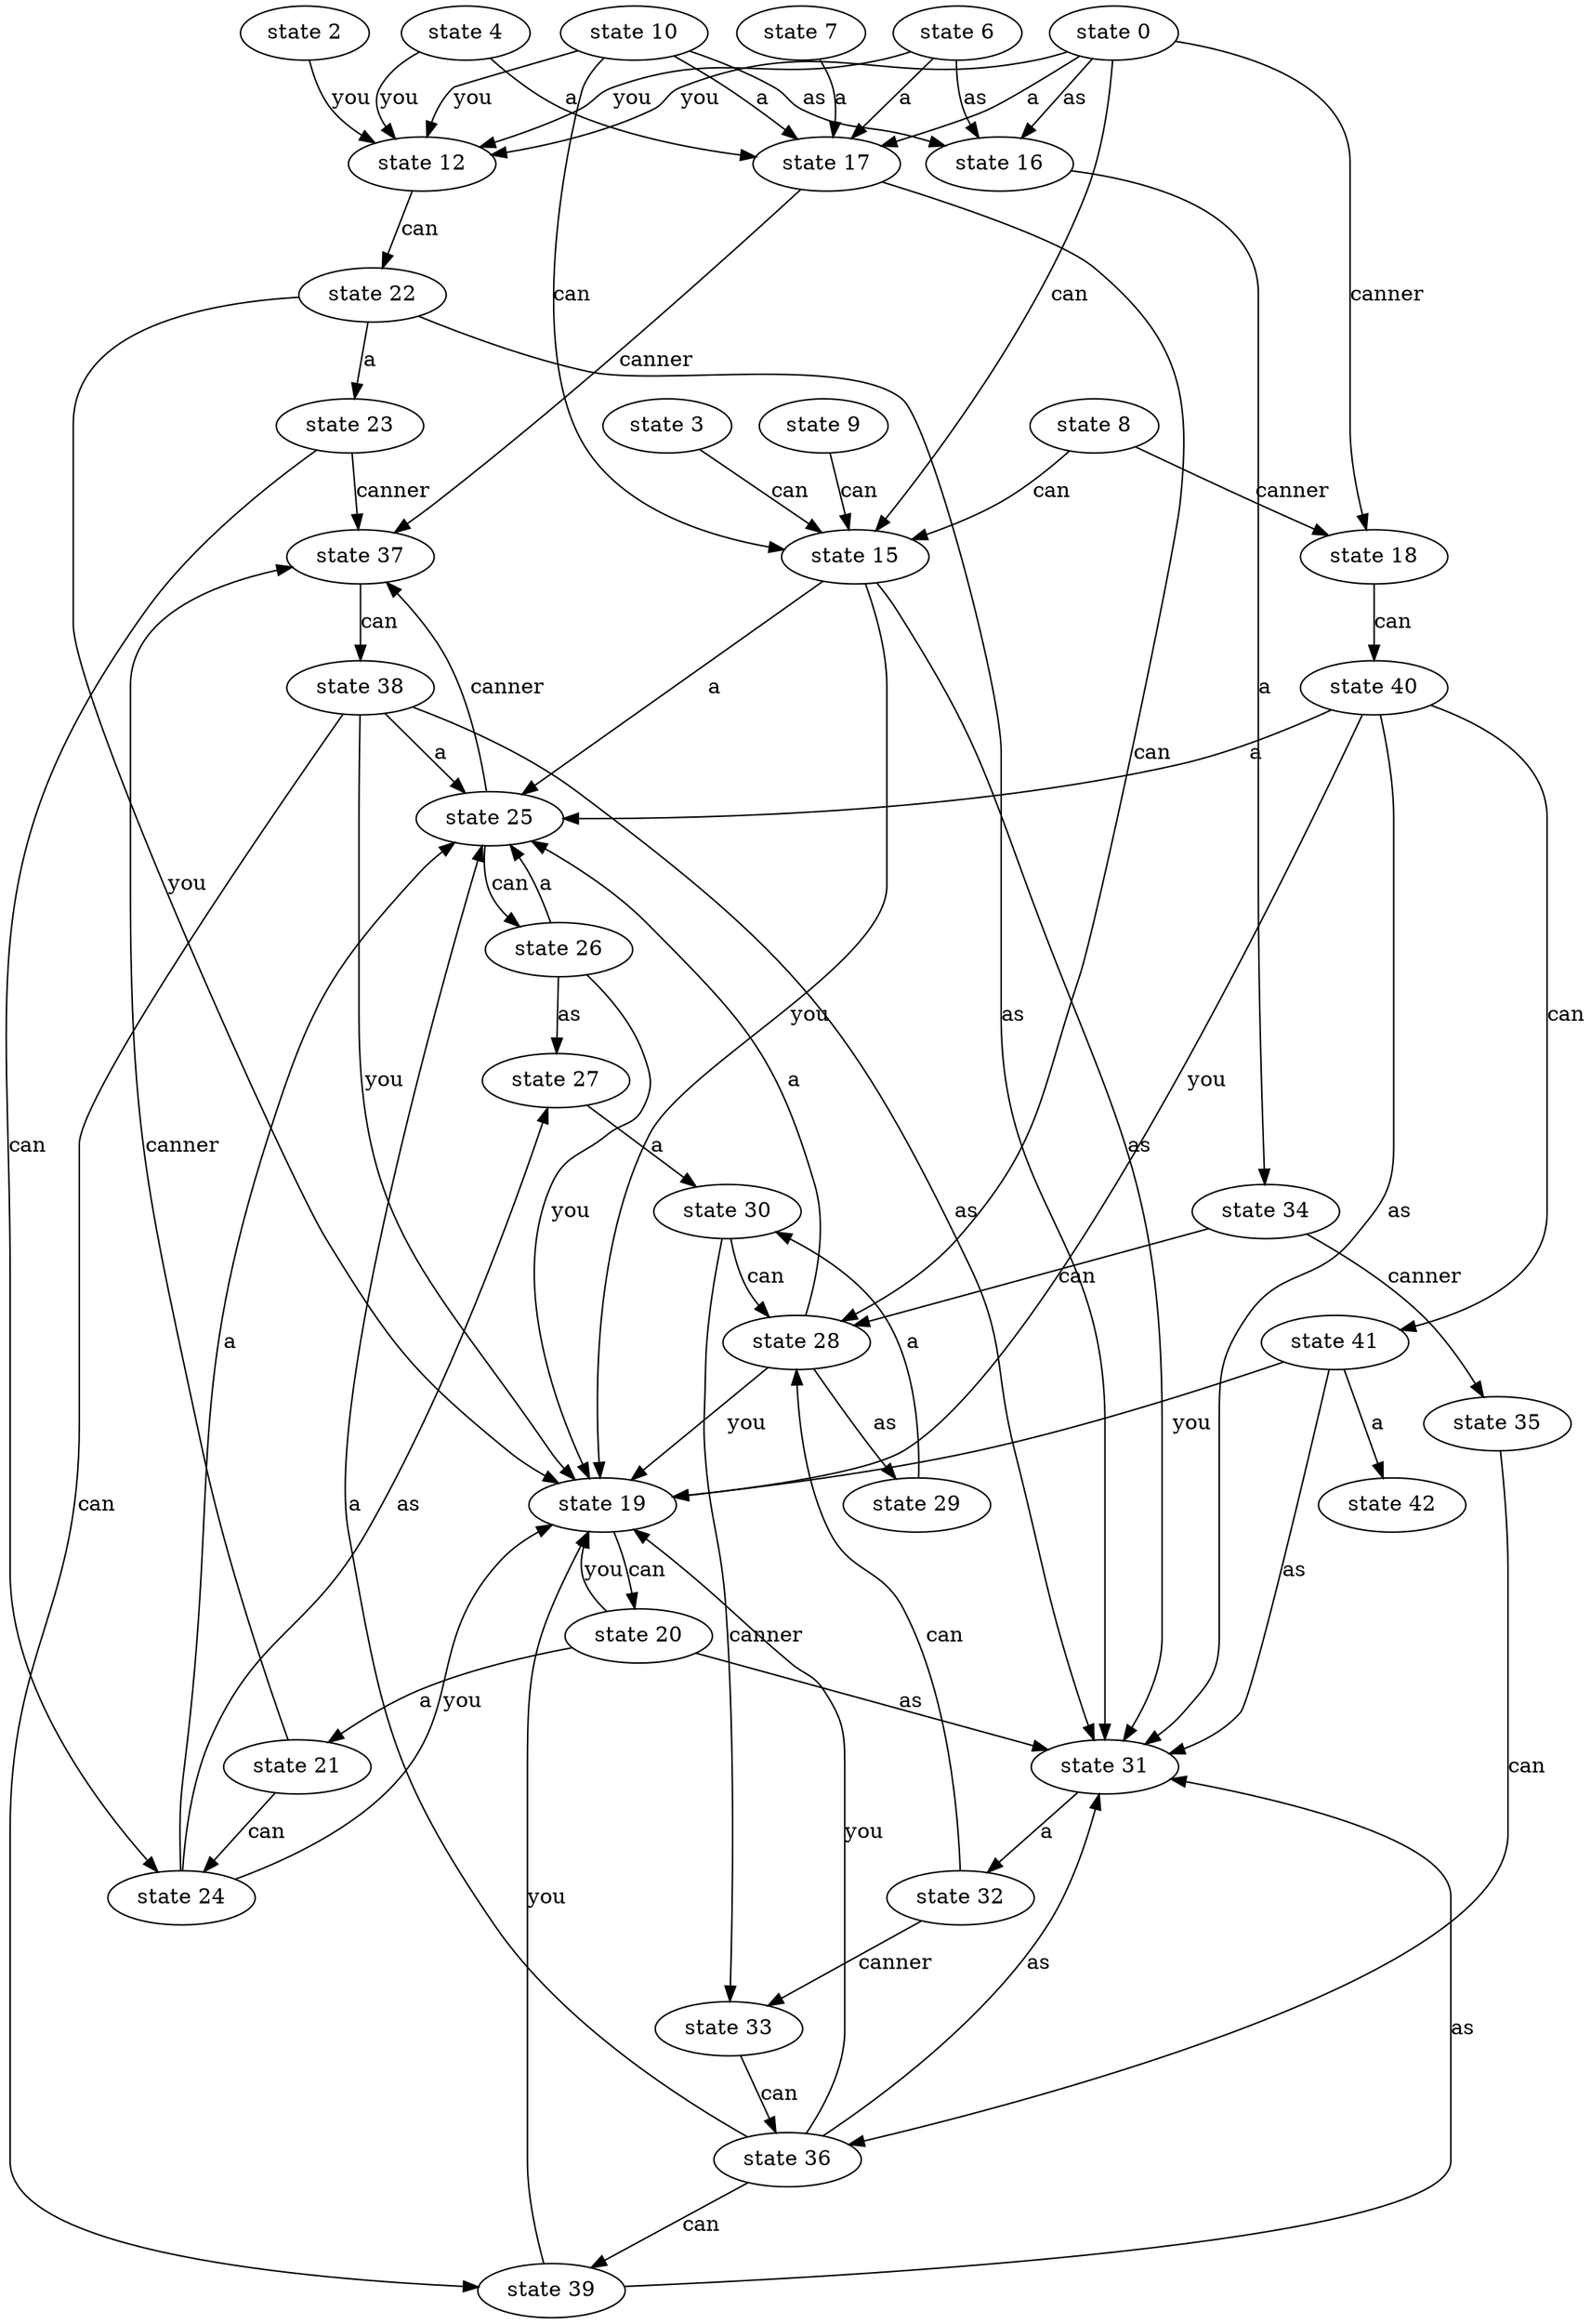 digraph abc{ 
"state 2" -> "state 12" [ label="you" ]; 
"state 23" -> "state 37" [ label="canner" ]; 
"state 23" -> "state 24" [ label="can" ]; 
"state 34" -> "state 35" [ label="canner" ]; 
"state 34" -> "state 28" [ label="can" ]; 
"state 40" -> "state 25" [ label="a" ]; 
"state 40" -> "state 31" [ label="as" ]; 
"state 40" -> "state 41" [ label="can" ]; 
"state 40" -> "state 19" [ label="you" ]; 
"state 37" -> "state 38" [ label="can" ]; 
"state 28" -> "state 25" [ label="a" ]; 
"state 28" -> "state 29" [ label="as" ]; 
"state 28" -> "state 19" [ label="you" ]; 
"state 16" -> "state 34" [ label="a" ]; 
"state 3" -> "state 15" [ label="can" ]; 
"state 30" -> "state 33" [ label="canner" ]; 
"state 30" -> "state 28" [ label="can" ]; 
"state 6" -> "state 17" [ label="a" ]; 
"state 6" -> "state 16" [ label="as" ]; 
"state 6" -> "state 12" [ label="you" ]; 
"state 39" -> "state 31" [ label="as" ]; 
"state 39" -> "state 19" [ label="you" ]; 
"state 18" -> "state 40" [ label="can" ]; 
"state 21" -> "state 37" [ label="canner" ]; 
"state 21" -> "state 24" [ label="can" ]; 
"state 38" -> "state 25" [ label="a" ]; 
"state 38" -> "state 31" [ label="as" ]; 
"state 38" -> "state 39" [ label="can" ]; 
"state 38" -> "state 19" [ label="you" ]; 
"state 24" -> "state 25" [ label="a" ]; 
"state 24" -> "state 27" [ label="as" ]; 
"state 24" -> "state 19" [ label="you" ]; 
"state 20" -> "state 21" [ label="a" ]; 
"state 20" -> "state 31" [ label="as" ]; 
"state 20" -> "state 19" [ label="you" ]; 
"state 8" -> "state 18" [ label="canner" ]; 
"state 8" -> "state 15" [ label="can" ]; 
"state 31" -> "state 32" [ label="a" ]; 
"state 12" -> "state 22" [ label="can" ]; 
"state 9" -> "state 15" [ label="can" ]; 
"state 4" -> "state 17" [ label="a" ]; 
"state 4" -> "state 12" [ label="you" ]; 
"state 17" -> "state 37" [ label="canner" ]; 
"state 17" -> "state 28" [ label="can" ]; 
"state 32" -> "state 33" [ label="canner" ]; 
"state 32" -> "state 28" [ label="can" ]; 
"state 7" -> "state 17" [ label="a" ]; 
"state 35" -> "state 36" [ label="can" ]; 
"state 15" -> "state 25" [ label="a" ]; 
"state 15" -> "state 31" [ label="as" ]; 
"state 15" -> "state 19" [ label="you" ]; 
"state 36" -> "state 25" [ label="a" ]; 
"state 36" -> "state 31" [ label="as" ]; 
"state 36" -> "state 39" [ label="can" ]; 
"state 36" -> "state 19" [ label="you" ]; 
"state 0" -> "state 17" [ label="a" ]; 
"state 0" -> "state 18" [ label="canner" ]; 
"state 0" -> "state 16" [ label="as" ]; 
"state 0" -> "state 15" [ label="can" ]; 
"state 0" -> "state 12" [ label="you" ]; 
"state 22" -> "state 23" [ label="a" ]; 
"state 22" -> "state 31" [ label="as" ]; 
"state 22" -> "state 19" [ label="you" ]; 
"state 19" -> "state 20" [ label="can" ]; 
"state 10" -> "state 17" [ label="a" ]; 
"state 10" -> "state 16" [ label="as" ]; 
"state 10" -> "state 15" [ label="can" ]; 
"state 10" -> "state 12" [ label="you" ]; 
"state 25" -> "state 37" [ label="canner" ]; 
"state 25" -> "state 26" [ label="can" ]; 
"state 26" -> "state 25" [ label="a" ]; 
"state 26" -> "state 27" [ label="as" ]; 
"state 26" -> "state 19" [ label="you" ]; 
"state 29" -> "state 30" [ label="a" ]; 
"state 27" -> "state 30" [ label="a" ]; 
"state 33" -> "state 36" [ label="can" ]; 
"state 41" -> "state 42" [ label="a" ]; 
"state 41" -> "state 31" [ label="as" ]; 
"state 41" -> "state 19" [ label="you" ]; 
}